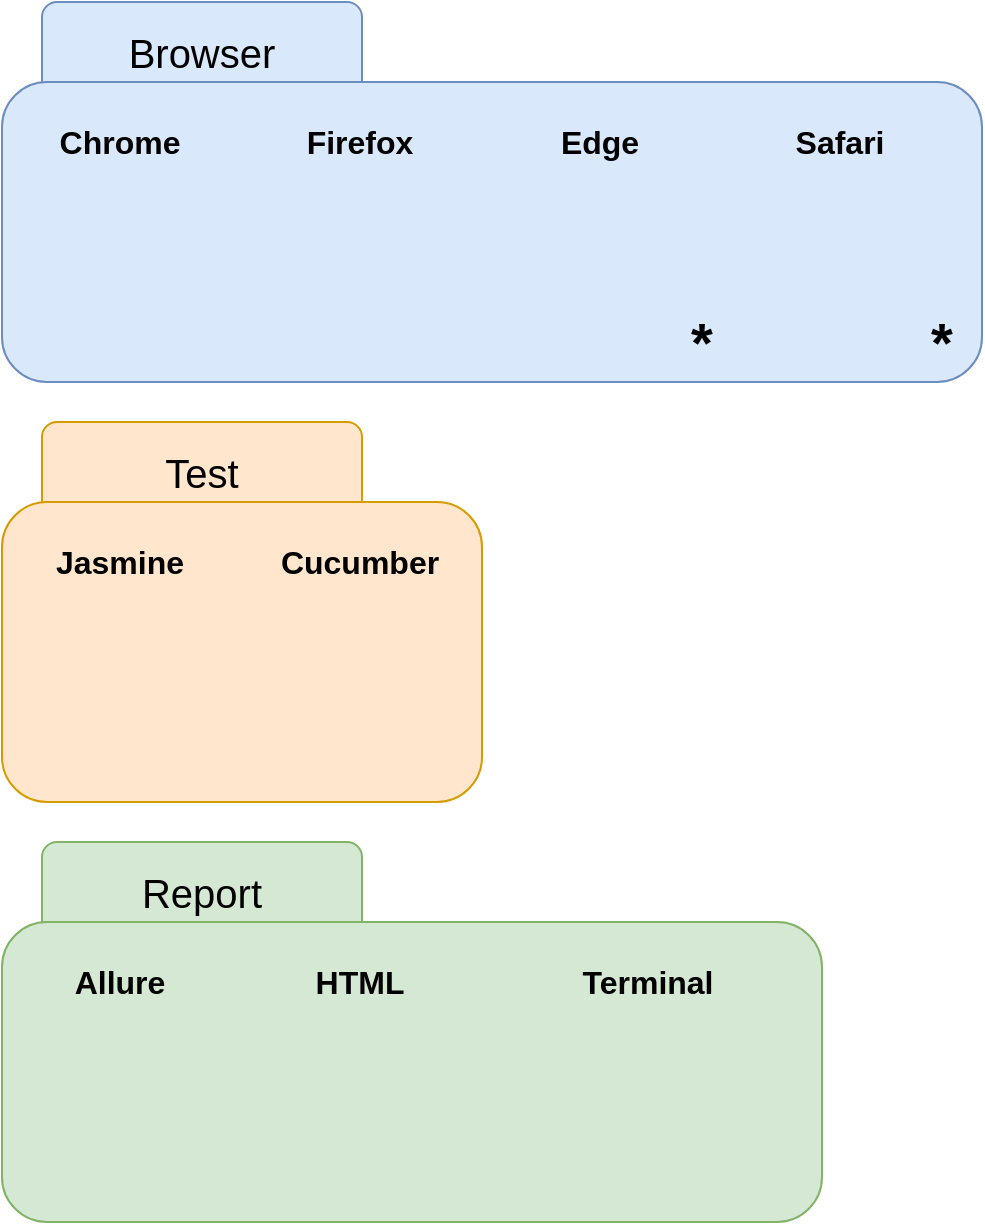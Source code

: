 <mxfile version="13.6.5"><diagram id="yhRxNeXkxpUTbsmqWMzn" name="Page-1"><mxGraphModel dx="1576" dy="473" grid="1" gridSize="10" guides="1" tooltips="1" connect="1" arrows="1" fold="1" page="1" pageScale="1" pageWidth="827" pageHeight="1169" math="0" shadow="0"><root><mxCell id="0"/><mxCell id="1" parent="0"/><mxCell id="sH_8pYexB2zr2Y4Wnp74-26" value="Browser" style="rounded=1;whiteSpace=wrap;html=1;fontSize=20;fillColor=#dae8fc;strokeColor=#6c8ebf;fontColor=#000000;" parent="1" vertex="1"><mxGeometry x="240" y="80" width="160" height="50" as="geometry"/></mxCell><mxCell id="sH_8pYexB2zr2Y4Wnp74-21" value="" style="rounded=1;whiteSpace=wrap;html=1;fillColor=#dae8fc;strokeColor=#6c8ebf;" parent="1" vertex="1"><mxGeometry x="220" y="120" width="490" height="150" as="geometry"/></mxCell><mxCell id="sH_8pYexB2zr2Y4Wnp74-8" value="" style="shape=image;imageAspect=0;aspect=fixed;verticalLabelPosition=bottom;verticalAlign=top;image=https://4.bp.blogspot.com/-Nyfdpymc_Lo/VkQw-nJ79mI/AAAAAAAARYg/6o9VeoTvu-I/s1600-r/logo_chrome.png;" parent="1" vertex="1"><mxGeometry x="240" y="170" width="80.78" height="80" as="geometry"/></mxCell><mxCell id="sH_8pYexB2zr2Y4Wnp74-9" value="" style="shape=image;imageAspect=0;aspect=fixed;verticalLabelPosition=bottom;verticalAlign=top;image=https://www.socialfuturo.com/wp-content/uploads/2018/11/480px-Firefox_Logo_2017.svg-400x400.png;" parent="1" vertex="1"><mxGeometry x="360" y="170" width="80" height="80" as="geometry"/></mxCell><mxCell id="sH_8pYexB2zr2Y4Wnp74-11" value="" style="shape=image;imageAspect=0;aspect=fixed;verticalLabelPosition=bottom;verticalAlign=top;image=https://upload.wikimedia.org/wikipedia/pt/thumb/9/98/Microsoft_Edge_logo_%282019%29.svg/768px-Microsoft_Edge_logo_%282019%29.svg.png;" parent="1" vertex="1"><mxGeometry x="480" y="170" width="80" height="80" as="geometry"/></mxCell><mxCell id="sH_8pYexB2zr2Y4Wnp74-12" value="" style="shape=image;imageAspect=0;aspect=fixed;verticalLabelPosition=bottom;verticalAlign=top;image=https://upload.wikimedia.org/wikipedia/commons/thumb/5/52/Safari_browser_logo.svg/482px-Safari_browser_logo.svg.png;" parent="1" vertex="1"><mxGeometry x="600" y="170" width="80.33" height="80" as="geometry"/></mxCell><mxCell id="sH_8pYexB2zr2Y4Wnp74-22" value="Chrome" style="text;html=1;strokeColor=none;fillColor=none;align=center;verticalAlign=middle;whiteSpace=wrap;rounded=0;fontSize=16;fontStyle=1;fontColor=#000000;" parent="1" vertex="1"><mxGeometry x="259.23" y="140" width="40" height="20" as="geometry"/></mxCell><mxCell id="sH_8pYexB2zr2Y4Wnp74-23" value="Firefox" style="text;html=1;strokeColor=none;fillColor=none;align=center;verticalAlign=middle;whiteSpace=wrap;rounded=0;fontSize=16;fontStyle=1;fontColor=#000000;" parent="1" vertex="1"><mxGeometry x="378.84" y="140" width="40" height="20" as="geometry"/></mxCell><mxCell id="sH_8pYexB2zr2Y4Wnp74-24" value="Edge" style="text;html=1;strokeColor=none;fillColor=none;align=center;verticalAlign=middle;whiteSpace=wrap;rounded=0;fontSize=16;fontStyle=1;fontColor=#000000;" parent="1" vertex="1"><mxGeometry x="498.84" y="140" width="40" height="20" as="geometry"/></mxCell><mxCell id="sH_8pYexB2zr2Y4Wnp74-25" value="Safari" style="text;html=1;strokeColor=none;fillColor=none;align=center;verticalAlign=middle;whiteSpace=wrap;rounded=0;fontSize=16;fontStyle=1;fontColor=#000000;" parent="1" vertex="1"><mxGeometry x="619" y="140" width="40" height="20" as="geometry"/></mxCell><mxCell id="sH_8pYexB2zr2Y4Wnp74-27" value="Report" style="rounded=1;whiteSpace=wrap;html=1;fontSize=20;fillColor=#d5e8d4;strokeColor=#82b366;fontColor=#000000;" parent="1" vertex="1"><mxGeometry x="240" y="500" width="160" height="50" as="geometry"/></mxCell><mxCell id="sH_8pYexB2zr2Y4Wnp74-28" value="" style="rounded=1;whiteSpace=wrap;html=1;fillColor=#d5e8d4;strokeColor=#82b366;" parent="1" vertex="1"><mxGeometry x="220" y="540" width="410" height="150" as="geometry"/></mxCell><mxCell id="sH_8pYexB2zr2Y4Wnp74-33" value="Allure" style="text;html=1;strokeColor=none;fillColor=none;align=center;verticalAlign=middle;whiteSpace=wrap;rounded=0;fontSize=16;fontStyle=1;fontColor=#000000;" parent="1" vertex="1"><mxGeometry x="259.23" y="560" width="40" height="20" as="geometry"/></mxCell><mxCell id="sH_8pYexB2zr2Y4Wnp74-34" value="HTML" style="text;html=1;strokeColor=none;fillColor=none;align=center;verticalAlign=middle;whiteSpace=wrap;rounded=0;fontSize=16;fontStyle=1;fontColor=#000000;" parent="1" vertex="1"><mxGeometry x="378.84" y="560" width="40" height="20" as="geometry"/></mxCell><mxCell id="sH_8pYexB2zr2Y4Wnp74-38" value="" style="shape=image;imageAspect=0;aspect=fixed;verticalLabelPosition=bottom;verticalAlign=top;rounded=1;fontSize=20;image=https://molecula.gallerycdn.vsassets.io/extensions/molecula/allure-test-reports/1.1/1474455326332/Microsoft.VisualStudio.Services.Icons.Default;" parent="1" vertex="1"><mxGeometry x="239.23" y="590" width="80" height="80" as="geometry"/></mxCell><mxCell id="sH_8pYexB2zr2Y4Wnp74-40" value="" style="shape=image;imageAspect=0;aspect=fixed;verticalLabelPosition=bottom;verticalAlign=top;rounded=1;fontSize=20;image=https://cdn1.iconfinder.com/data/icons/charts-and-diagrams-1-1/512/donutchart-512.png;" parent="1" vertex="1"><mxGeometry x="359" y="590" width="82" height="82" as="geometry"/></mxCell><mxCell id="sH_8pYexB2zr2Y4Wnp74-41" value="" style="shape=image;imageAspect=0;aspect=fixed;verticalLabelPosition=bottom;verticalAlign=top;rounded=1;fontSize=20;image=https://miro.medium.com/max/2204/1*detkFs_uP9KXWnhIz4ycYQ.png;" parent="1" vertex="1"><mxGeometry x="480" y="590" width="126.44" height="80" as="geometry"/></mxCell><mxCell id="sH_8pYexB2zr2Y4Wnp74-42" value="Terminal" style="text;html=1;strokeColor=none;fillColor=none;align=center;verticalAlign=middle;whiteSpace=wrap;rounded=0;fontSize=16;fontStyle=1;fontColor=#000000;" parent="1" vertex="1"><mxGeometry x="523.22" y="560" width="40" height="20" as="geometry"/></mxCell><mxCell id="sH_8pYexB2zr2Y4Wnp74-43" value="Test" style="rounded=1;whiteSpace=wrap;html=1;fontSize=20;fillColor=#ffe6cc;strokeColor=#d79b00;fontColor=#000000;" parent="1" vertex="1"><mxGeometry x="240" y="290" width="160" height="50" as="geometry"/></mxCell><mxCell id="sH_8pYexB2zr2Y4Wnp74-44" value="" style="rounded=1;whiteSpace=wrap;html=1;fillColor=#ffe6cc;strokeColor=#d79b00;" parent="1" vertex="1"><mxGeometry x="220" y="330" width="240" height="150" as="geometry"/></mxCell><mxCell id="sH_8pYexB2zr2Y4Wnp74-49" value="Jasmine" style="text;html=1;fillColor=#ffe6cc;align=center;verticalAlign=middle;whiteSpace=wrap;rounded=0;fontSize=16;fontStyle=1;fontColor=#000000;" parent="1" vertex="1"><mxGeometry x="259.23" y="350" width="40" height="20" as="geometry"/></mxCell><mxCell id="sH_8pYexB2zr2Y4Wnp74-56" value="" style="shape=image;imageAspect=0;aspect=fixed;verticalLabelPosition=bottom;verticalAlign=top;rounded=1;fontSize=20;image=https://avatars2.githubusercontent.com/u/320565?s=400&amp;v=4;fillColor=#ffe6cc;strokeColor=#d79b00;" parent="1" vertex="1"><mxGeometry x="360" y="380" width="80" height="80" as="geometry"/></mxCell><mxCell id="sH_8pYexB2zr2Y4Wnp74-57" value="Cucumber" style="text;html=1;fillColor=#ffe6cc;align=center;verticalAlign=middle;whiteSpace=wrap;rounded=0;fontSize=16;fontStyle=1;fontColor=#000000;" parent="1" vertex="1"><mxGeometry x="378.84" y="350" width="40" height="20" as="geometry"/></mxCell><mxCell id="sH_8pYexB2zr2Y4Wnp74-58" value="*" style="text;html=1;strokeColor=none;fillColor=none;align=center;verticalAlign=middle;whiteSpace=wrap;rounded=0;fontSize=28;fontStyle=1" parent="1" vertex="1"><mxGeometry x="560" y="240" width="20" height="20" as="geometry"/></mxCell><mxCell id="sH_8pYexB2zr2Y4Wnp74-59" value="*" style="text;html=1;strokeColor=none;fillColor=none;align=center;verticalAlign=middle;whiteSpace=wrap;rounded=0;fontSize=28;fontStyle=1" parent="1" vertex="1"><mxGeometry x="680" y="240" width="20" height="20" as="geometry"/></mxCell><mxCell id="Z9YLzntaB_QGVEc87CdU-1" value="" style="shape=image;imageAspect=0;aspect=fixed;verticalLabelPosition=bottom;verticalAlign=top;rounded=0;glass=0;sketch=0;fontSize=20;image=https://upload.wikimedia.org/wikipedia/en/thumb/2/22/Logo_jasmine.svg/1200px-Logo_jasmine.svg.png;" parent="1" vertex="1"><mxGeometry x="240" y="377.59" width="85.13" height="84.81" as="geometry"/></mxCell></root></mxGraphModel></diagram></mxfile>